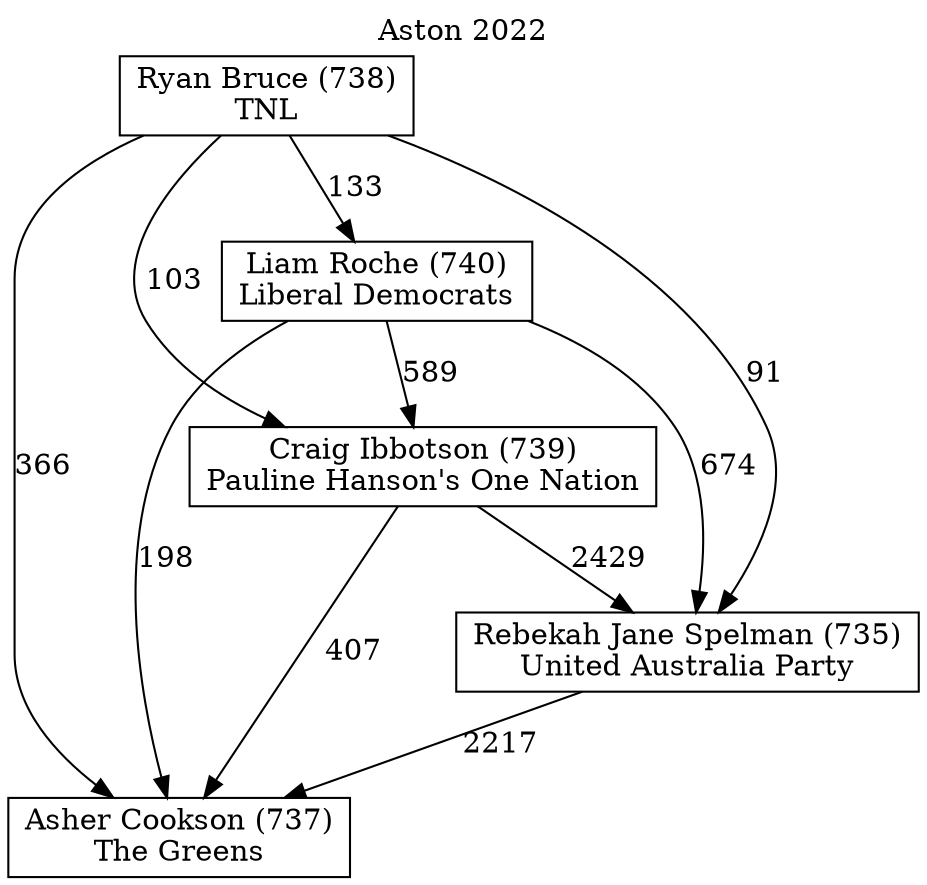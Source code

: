 // House preference flow
digraph "Asher Cookson (737)_Aston_2022" {
	graph [label="Aston 2022" labelloc=t mclimit=10]
	node [shape=box]
	"Ryan Bruce (738)" [label="Ryan Bruce (738)
TNL"]
	"Liam Roche (740)" [label="Liam Roche (740)
Liberal Democrats"]
	"Craig Ibbotson (739)" [label="Craig Ibbotson (739)
Pauline Hanson's One Nation"]
	"Rebekah Jane Spelman (735)" [label="Rebekah Jane Spelman (735)
United Australia Party"]
	"Asher Cookson (737)" [label="Asher Cookson (737)
The Greens"]
	"Craig Ibbotson (739)" -> "Asher Cookson (737)" [label=407]
	"Liam Roche (740)" -> "Rebekah Jane Spelman (735)" [label=674]
	"Liam Roche (740)" -> "Craig Ibbotson (739)" [label=589]
	"Ryan Bruce (738)" -> "Rebekah Jane Spelman (735)" [label=91]
	"Craig Ibbotson (739)" -> "Rebekah Jane Spelman (735)" [label=2429]
	"Ryan Bruce (738)" -> "Liam Roche (740)" [label=133]
	"Liam Roche (740)" -> "Asher Cookson (737)" [label=198]
	"Ryan Bruce (738)" -> "Asher Cookson (737)" [label=366]
	"Rebekah Jane Spelman (735)" -> "Asher Cookson (737)" [label=2217]
	"Ryan Bruce (738)" -> "Craig Ibbotson (739)" [label=103]
}
